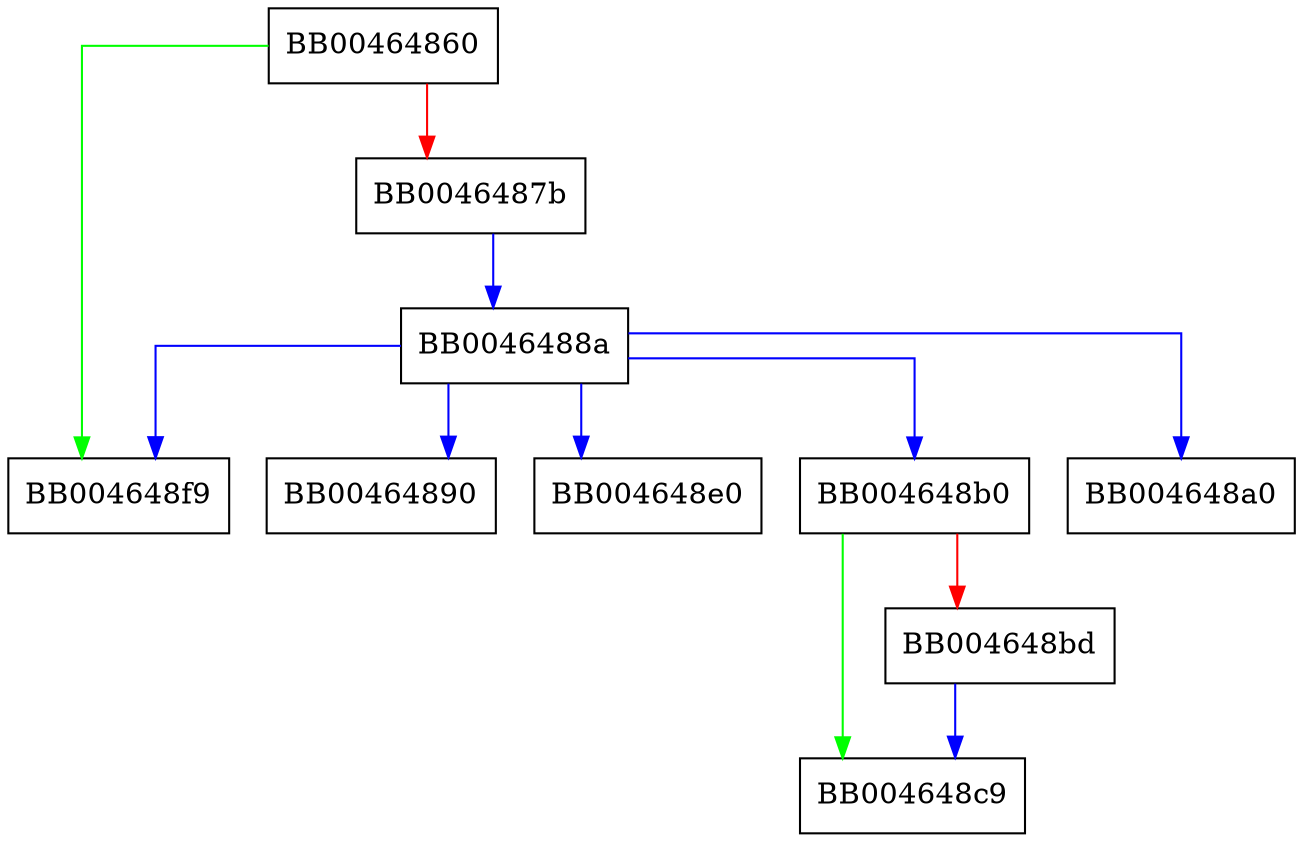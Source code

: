 digraph opt_provider {
  node [shape="box"];
  graph [splines=ortho];
  BB00464860 -> BB004648f9 [color="green"];
  BB00464860 -> BB0046487b [color="red"];
  BB0046487b -> BB0046488a [color="blue"];
  BB0046488a -> BB00464890 [color="blue"];
  BB0046488a -> BB004648e0 [color="blue"];
  BB0046488a -> BB004648b0 [color="blue"];
  BB0046488a -> BB004648a0 [color="blue"];
  BB0046488a -> BB004648f9 [color="blue"];
  BB004648b0 -> BB004648c9 [color="green"];
  BB004648b0 -> BB004648bd [color="red"];
  BB004648bd -> BB004648c9 [color="blue"];
}